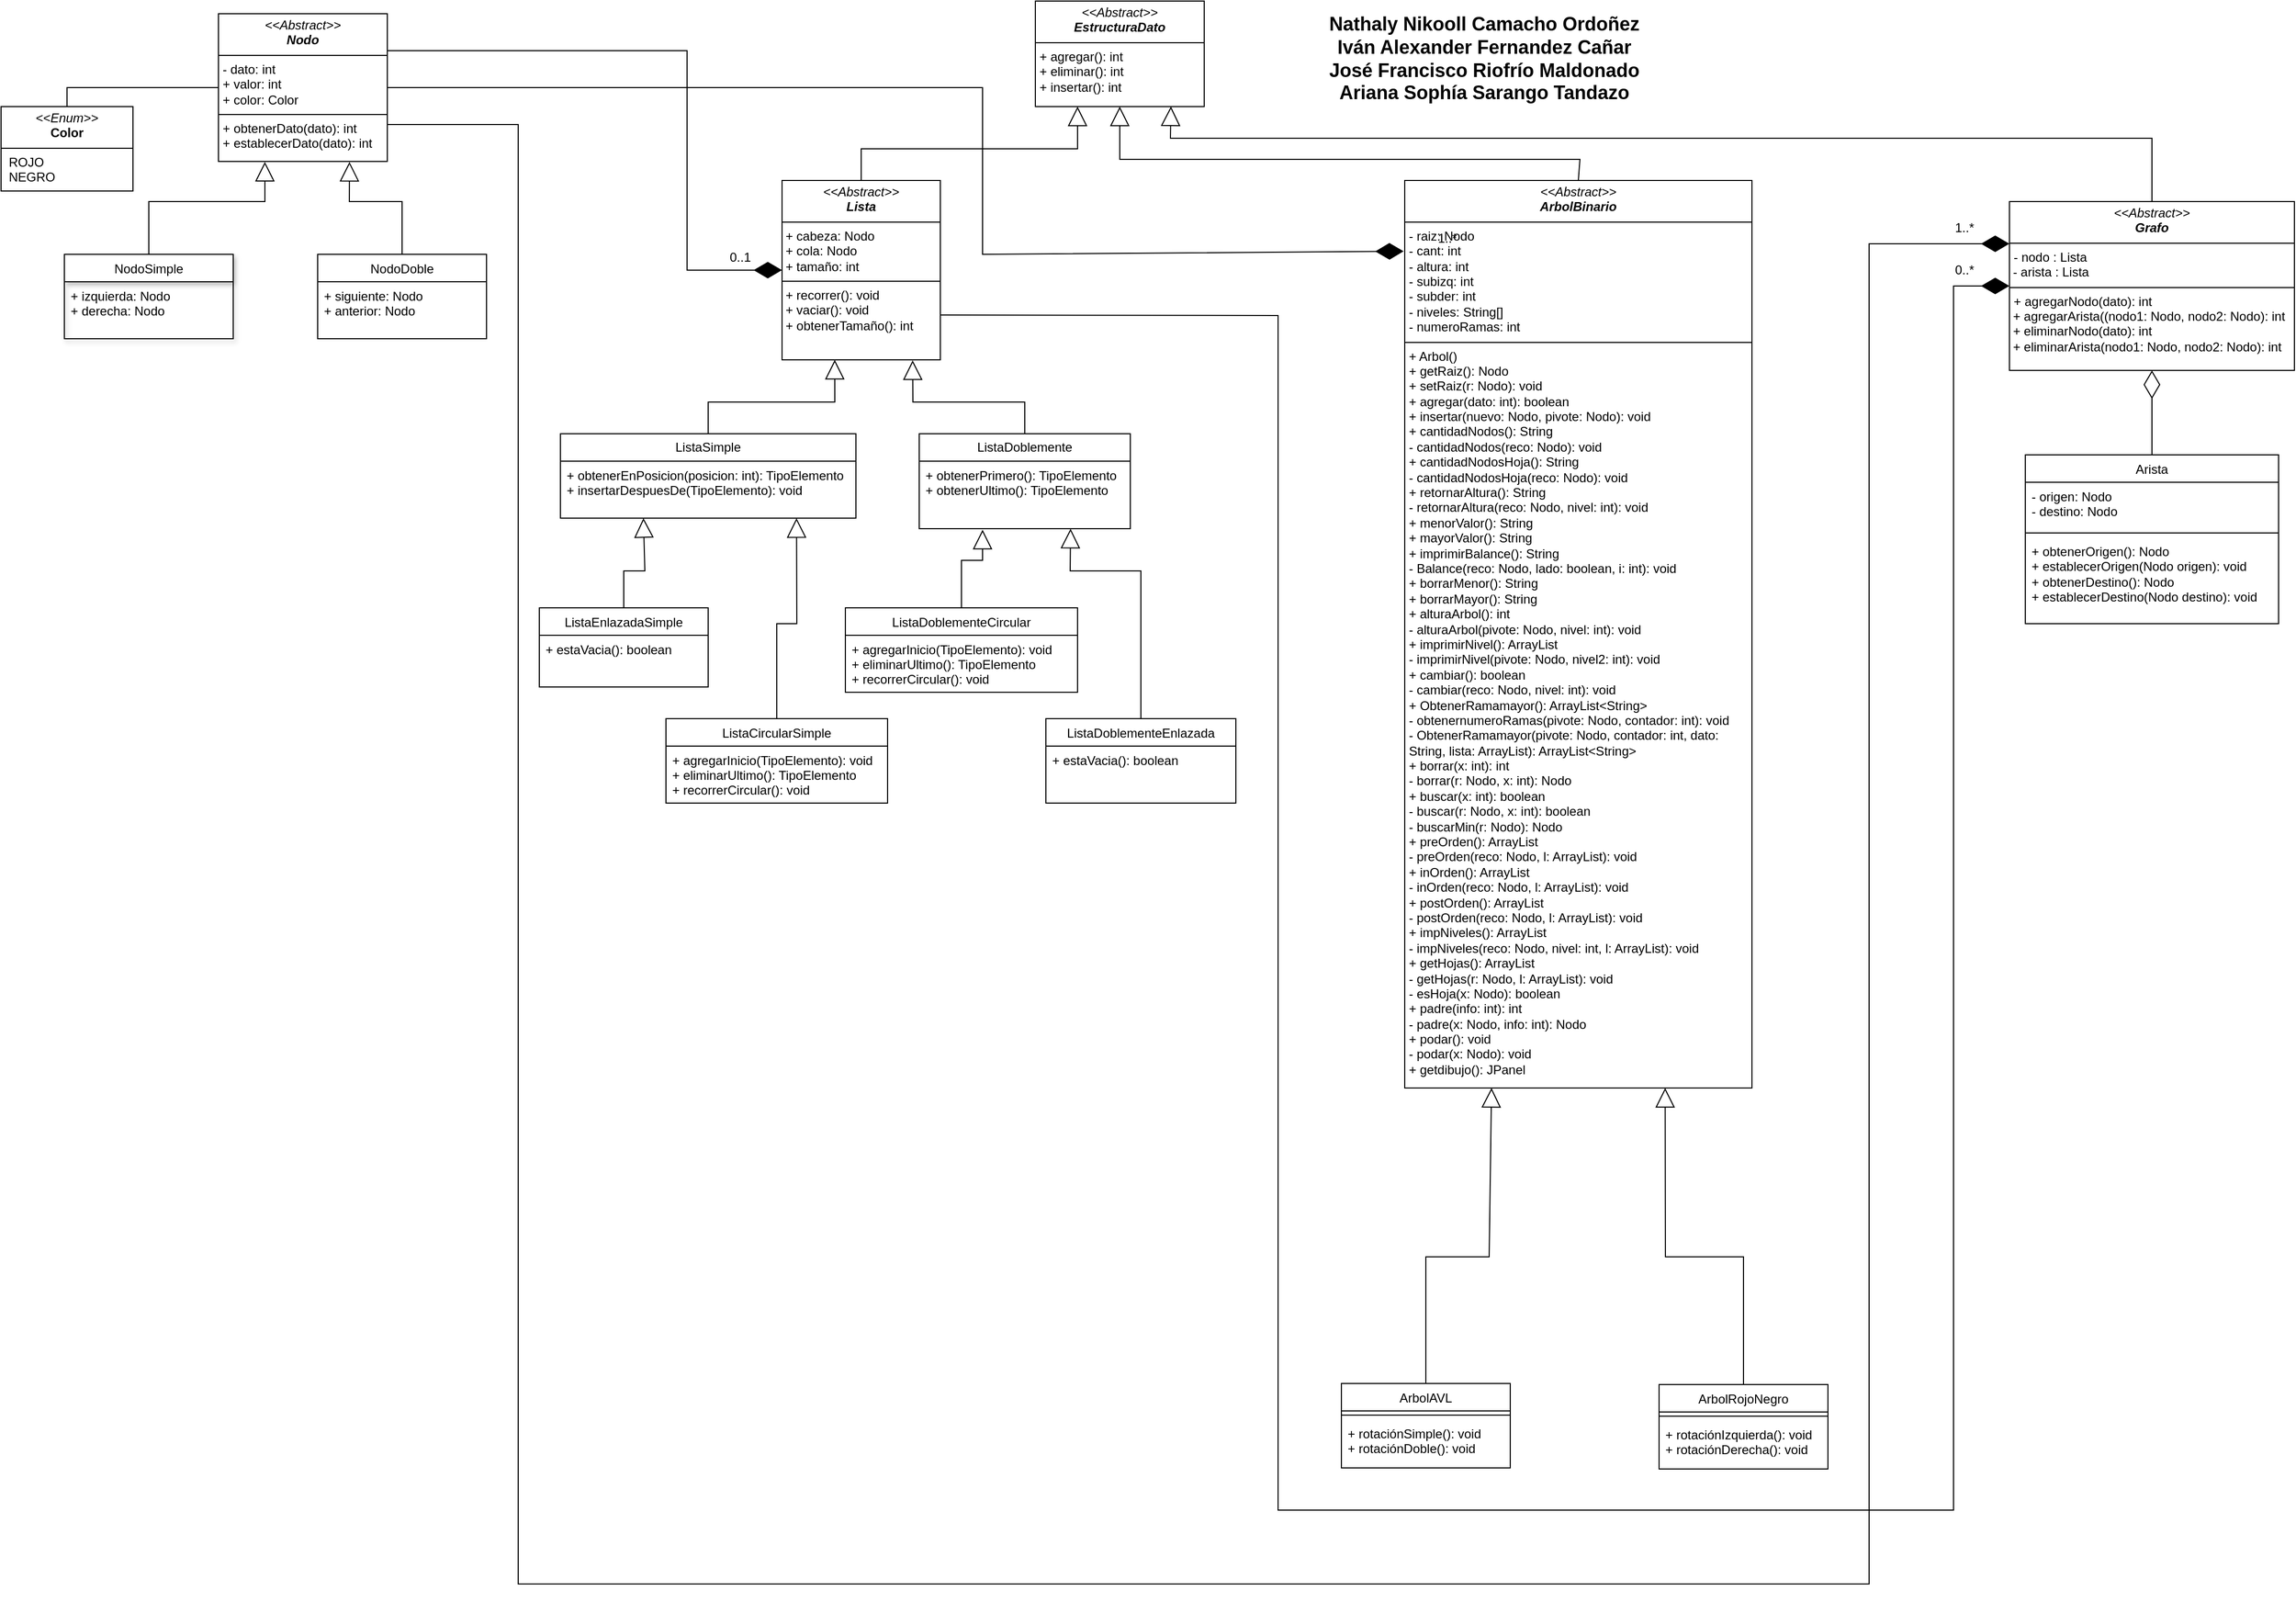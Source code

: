 <mxfile version="24.6.4" type="github">
  <diagram id="C5RBs43oDa-KdzZeNtuy" name="Page-1">
    <mxGraphModel dx="2469" dy="1280" grid="1" gridSize="10" guides="1" tooltips="1" connect="1" arrows="1" fold="1" page="1" pageScale="1" pageWidth="827" pageHeight="1169" math="0" shadow="0">
      <root>
        <mxCell id="WIyWlLk6GJQsqaUBKTNV-0" />
        <mxCell id="WIyWlLk6GJQsqaUBKTNV-1" parent="WIyWlLk6GJQsqaUBKTNV-0" />
        <mxCell id="-GlYzZHV2iP67RX9z3HW-0" value="NodoSimple" style="swimlane;fontStyle=0;align=center;verticalAlign=top;childLayout=stackLayout;horizontal=1;startSize=26;horizontalStack=0;resizeParent=1;resizeLast=0;collapsible=1;marginBottom=0;rounded=0;shadow=1;strokeWidth=1;" parent="WIyWlLk6GJQsqaUBKTNV-1" vertex="1">
          <mxGeometry x="90" y="250" width="160" height="80" as="geometry">
            <mxRectangle x="130" y="380" width="160" height="26" as="alternateBounds" />
          </mxGeometry>
        </mxCell>
        <mxCell id="-GlYzZHV2iP67RX9z3HW-1" value="+ izquierda: Nodo&#xa;+ derecha: Nodo" style="text;align=left;verticalAlign=top;spacingLeft=4;spacingRight=4;overflow=hidden;rotatable=0;points=[[0,0.5],[1,0.5]];portConstraint=eastwest;" parent="-GlYzZHV2iP67RX9z3HW-0" vertex="1">
          <mxGeometry y="26" width="160" height="54" as="geometry" />
        </mxCell>
        <mxCell id="-GlYzZHV2iP67RX9z3HW-2" value="NodoDoble" style="swimlane;fontStyle=0;align=center;verticalAlign=top;childLayout=stackLayout;horizontal=1;startSize=26;horizontalStack=0;resizeParent=1;resizeLast=0;collapsible=1;marginBottom=0;rounded=0;shadow=0;strokeWidth=1;" parent="WIyWlLk6GJQsqaUBKTNV-1" vertex="1">
          <mxGeometry x="330" y="250" width="160" height="80" as="geometry">
            <mxRectangle x="130" y="380" width="160" height="26" as="alternateBounds" />
          </mxGeometry>
        </mxCell>
        <mxCell id="-GlYzZHV2iP67RX9z3HW-3" value="+ siguiente: Nodo&#xa;+ anterior: Nodo" style="text;align=left;verticalAlign=top;spacingLeft=4;spacingRight=4;overflow=hidden;rotatable=0;points=[[0,0.5],[1,0.5]];portConstraint=eastwest;" parent="-GlYzZHV2iP67RX9z3HW-2" vertex="1">
          <mxGeometry y="26" width="160" height="54" as="geometry" />
        </mxCell>
        <mxCell id="-GlYzZHV2iP67RX9z3HW-4" value="ListaEnlazadaSimple" style="swimlane;fontStyle=0;align=center;verticalAlign=top;childLayout=stackLayout;horizontal=1;startSize=26;horizontalStack=0;resizeParent=1;resizeLast=0;collapsible=1;marginBottom=0;rounded=0;shadow=0;strokeWidth=1;" parent="WIyWlLk6GJQsqaUBKTNV-1" vertex="1">
          <mxGeometry x="540" y="585" width="160" height="75" as="geometry">
            <mxRectangle x="130" y="380" width="160" height="26" as="alternateBounds" />
          </mxGeometry>
        </mxCell>
        <mxCell id="-GlYzZHV2iP67RX9z3HW-5" value="+ estaVacia(): boolean" style="text;align=left;verticalAlign=top;spacingLeft=4;spacingRight=4;overflow=hidden;rotatable=0;points=[[0,0.5],[1,0.5]];portConstraint=eastwest;" parent="-GlYzZHV2iP67RX9z3HW-4" vertex="1">
          <mxGeometry y="26" width="160" height="34" as="geometry" />
        </mxCell>
        <mxCell id="-GlYzZHV2iP67RX9z3HW-6" value="ListaDoblementeEnlazada" style="swimlane;fontStyle=0;align=center;verticalAlign=top;childLayout=stackLayout;horizontal=1;startSize=26;horizontalStack=0;resizeParent=1;resizeLast=0;collapsible=1;marginBottom=0;rounded=0;shadow=0;strokeWidth=1;" parent="WIyWlLk6GJQsqaUBKTNV-1" vertex="1">
          <mxGeometry x="1020" y="690" width="180" height="80" as="geometry">
            <mxRectangle x="130" y="380" width="160" height="26" as="alternateBounds" />
          </mxGeometry>
        </mxCell>
        <mxCell id="-GlYzZHV2iP67RX9z3HW-7" value="+ estaVacia(): boolean" style="text;align=left;verticalAlign=top;spacingLeft=4;spacingRight=4;overflow=hidden;rotatable=0;points=[[0,0.5],[1,0.5]];portConstraint=eastwest;" parent="-GlYzZHV2iP67RX9z3HW-6" vertex="1">
          <mxGeometry y="26" width="180" height="54" as="geometry" />
        </mxCell>
        <mxCell id="-GlYzZHV2iP67RX9z3HW-8" value="ListaDoblementeCircular" style="swimlane;fontStyle=0;align=center;verticalAlign=top;childLayout=stackLayout;horizontal=1;startSize=26;horizontalStack=0;resizeParent=1;resizeLast=0;collapsible=1;marginBottom=0;rounded=0;shadow=0;strokeWidth=1;" parent="WIyWlLk6GJQsqaUBKTNV-1" vertex="1">
          <mxGeometry x="830" y="585" width="220" height="80" as="geometry">
            <mxRectangle x="130" y="380" width="160" height="26" as="alternateBounds" />
          </mxGeometry>
        </mxCell>
        <mxCell id="-GlYzZHV2iP67RX9z3HW-9" value="+ agregarInicio(TipoElemento): void &#xa;+ eliminarUltimo(): TipoElemento &#xa;+ recorrerCircular(): void" style="text;align=left;verticalAlign=top;spacingLeft=4;spacingRight=4;overflow=hidden;rotatable=0;points=[[0,0.5],[1,0.5]];portConstraint=eastwest;" parent="-GlYzZHV2iP67RX9z3HW-8" vertex="1">
          <mxGeometry y="26" width="220" height="54" as="geometry" />
        </mxCell>
        <mxCell id="-GlYzZHV2iP67RX9z3HW-10" value="ListaCircularSimple" style="swimlane;fontStyle=0;align=center;verticalAlign=top;childLayout=stackLayout;horizontal=1;startSize=26;horizontalStack=0;resizeParent=1;resizeLast=0;collapsible=1;marginBottom=0;rounded=0;shadow=0;strokeWidth=1;" parent="WIyWlLk6GJQsqaUBKTNV-1" vertex="1">
          <mxGeometry x="660" y="690" width="210" height="80" as="geometry">
            <mxRectangle x="130" y="380" width="160" height="26" as="alternateBounds" />
          </mxGeometry>
        </mxCell>
        <mxCell id="-GlYzZHV2iP67RX9z3HW-11" value="+ agregarInicio(TipoElemento): void &#xa;+ eliminarUltimo(): TipoElemento &#xa;+ recorrerCircular(): void" style="text;align=left;verticalAlign=top;spacingLeft=4;spacingRight=4;overflow=hidden;rotatable=0;points=[[0,0.5],[1,0.5]];portConstraint=eastwest;" parent="-GlYzZHV2iP67RX9z3HW-10" vertex="1">
          <mxGeometry y="26" width="210" height="54" as="geometry" />
        </mxCell>
        <mxCell id="-GlYzZHV2iP67RX9z3HW-12" value="" style="endArrow=block;endSize=16;endFill=0;html=1;rounded=0;exitX=0.5;exitY=0;exitDx=0;exitDy=0;entryX=0.5;entryY=1;entryDx=0;entryDy=0;" parent="WIyWlLk6GJQsqaUBKTNV-1" source="-GlYzZHV2iP67RX9z3HW-43" target="-GlYzZHV2iP67RX9z3HW-41" edge="1">
          <mxGeometry width="160" relative="1" as="geometry">
            <mxPoint x="780" y="200" as="sourcePoint" />
            <mxPoint x="1047" y="110" as="targetPoint" />
            <Array as="points">
              <mxPoint x="1526" y="160" />
              <mxPoint x="1090" y="160" />
            </Array>
          </mxGeometry>
        </mxCell>
        <mxCell id="-GlYzZHV2iP67RX9z3HW-13" value="" style="endArrow=block;endSize=16;endFill=0;html=1;rounded=0;entryX=0.275;entryY=1.003;entryDx=0;entryDy=0;exitX=0.5;exitY=0;exitDx=0;exitDy=0;entryPerimeter=0;" parent="WIyWlLk6GJQsqaUBKTNV-1" source="-GlYzZHV2iP67RX9z3HW-0" target="-GlYzZHV2iP67RX9z3HW-42" edge="1">
          <mxGeometry width="160" relative="1" as="geometry">
            <mxPoint x="350" y="210" as="sourcePoint" />
            <mxPoint x="280" y="164" as="targetPoint" />
            <Array as="points">
              <mxPoint x="170" y="200" />
              <mxPoint x="280" y="200" />
            </Array>
          </mxGeometry>
        </mxCell>
        <mxCell id="-GlYzZHV2iP67RX9z3HW-14" value="" style="endArrow=block;endSize=16;endFill=0;html=1;rounded=0;entryX=0.776;entryY=1.003;entryDx=0;entryDy=0;exitX=0.5;exitY=0;exitDx=0;exitDy=0;entryPerimeter=0;" parent="WIyWlLk6GJQsqaUBKTNV-1" source="-GlYzZHV2iP67RX9z3HW-2" target="-GlYzZHV2iP67RX9z3HW-42" edge="1">
          <mxGeometry width="160" relative="1" as="geometry">
            <mxPoint x="170" y="260" as="sourcePoint" />
            <mxPoint x="360" y="164" as="targetPoint" />
            <Array as="points">
              <mxPoint x="410" y="200" />
              <mxPoint x="360" y="200" />
            </Array>
          </mxGeometry>
        </mxCell>
        <mxCell id="-GlYzZHV2iP67RX9z3HW-15" value="" style="endArrow=block;endSize=16;endFill=0;html=1;rounded=0;exitX=0.5;exitY=0;exitDx=0;exitDy=0;entryX=0.25;entryY=1;entryDx=0;entryDy=0;" parent="WIyWlLk6GJQsqaUBKTNV-1" source="-GlYzZHV2iP67RX9z3HW-23" target="-GlYzZHV2iP67RX9z3HW-43" edge="1">
          <mxGeometry width="160" relative="1" as="geometry">
            <mxPoint x="1531" y="640" as="sourcePoint" />
            <mxPoint x="1531.72" y="430.34" as="targetPoint" />
            <Array as="points">
              <mxPoint x="1380" y="1200" />
              <mxPoint x="1440" y="1200" />
            </Array>
          </mxGeometry>
        </mxCell>
        <mxCell id="-GlYzZHV2iP67RX9z3HW-16" value="" style="endArrow=block;endSize=16;endFill=0;html=1;rounded=0;exitX=0.5;exitY=0;exitDx=0;exitDy=0;entryX=0.75;entryY=1;entryDx=0;entryDy=0;" parent="WIyWlLk6GJQsqaUBKTNV-1" source="-GlYzZHV2iP67RX9z3HW-26" target="-GlYzZHV2iP67RX9z3HW-43" edge="1">
          <mxGeometry width="160" relative="1" as="geometry">
            <mxPoint x="1721.0" y="545" as="sourcePoint" />
            <mxPoint x="1581" y="430.34" as="targetPoint" />
            <Array as="points">
              <mxPoint x="1681" y="1200" />
              <mxPoint x="1607" y="1200" />
            </Array>
          </mxGeometry>
        </mxCell>
        <mxCell id="-GlYzZHV2iP67RX9z3HW-17" value="&lt;div&gt;ListaSimple&lt;/div&gt;" style="swimlane;fontStyle=0;childLayout=stackLayout;horizontal=1;startSize=26;fillColor=none;horizontalStack=0;resizeParent=1;resizeParentMax=0;resizeLast=0;collapsible=1;marginBottom=0;whiteSpace=wrap;html=1;" parent="WIyWlLk6GJQsqaUBKTNV-1" vertex="1">
          <mxGeometry x="560" y="420" width="280" height="80" as="geometry" />
        </mxCell>
        <mxCell id="-GlYzZHV2iP67RX9z3HW-18" value="&lt;div&gt;+ obtenerEnPosicion(posicion: int): TipoElemento&lt;br&gt;&lt;/div&gt;&lt;div&gt;+ insertarDespuesDe(TipoElemento): void&lt;br&gt;&lt;/div&gt;" style="text;strokeColor=none;fillColor=none;align=left;verticalAlign=top;spacingLeft=4;spacingRight=4;overflow=hidden;rotatable=0;points=[[0,0.5],[1,0.5]];portConstraint=eastwest;whiteSpace=wrap;html=1;" parent="-GlYzZHV2iP67RX9z3HW-17" vertex="1">
          <mxGeometry y="26" width="280" height="54" as="geometry" />
        </mxCell>
        <mxCell id="-GlYzZHV2iP67RX9z3HW-19" value="ListaDoblemente" style="swimlane;fontStyle=0;childLayout=stackLayout;horizontal=1;startSize=26;fillColor=none;horizontalStack=0;resizeParent=1;resizeParentMax=0;resizeLast=0;collapsible=1;marginBottom=0;whiteSpace=wrap;html=1;" parent="WIyWlLk6GJQsqaUBKTNV-1" vertex="1">
          <mxGeometry x="900" y="420" width="200" height="90" as="geometry" />
        </mxCell>
        <mxCell id="-GlYzZHV2iP67RX9z3HW-20" value="&lt;div&gt;+ obtenerPrimero(): TipoElemento&lt;br/&gt;+ obtenerUltimo(): TipoElemento&lt;br&gt;&lt;/div&gt;" style="text;strokeColor=none;fillColor=none;align=left;verticalAlign=top;spacingLeft=4;spacingRight=4;overflow=hidden;rotatable=0;points=[[0,0.5],[1,0.5]];portConstraint=eastwest;whiteSpace=wrap;html=1;" parent="-GlYzZHV2iP67RX9z3HW-19" vertex="1">
          <mxGeometry y="26" width="200" height="64" as="geometry" />
        </mxCell>
        <mxCell id="-GlYzZHV2iP67RX9z3HW-21" value="" style="endArrow=block;endSize=16;endFill=0;html=1;rounded=0;exitX=0.5;exitY=0;exitDx=0;exitDy=0;entryX=0.333;entryY=1;entryDx=0;entryDy=0;entryPerimeter=0;" parent="WIyWlLk6GJQsqaUBKTNV-1" source="-GlYzZHV2iP67RX9z3HW-17" target="-GlYzZHV2iP67RX9z3HW-44" edge="1">
          <mxGeometry width="160" relative="1" as="geometry">
            <mxPoint x="1240.0" y="328.342" as="sourcePoint" />
            <mxPoint x="819.76" y="320.798" as="targetPoint" />
            <Array as="points">
              <mxPoint x="700" y="390" />
              <mxPoint x="820" y="390" />
            </Array>
          </mxGeometry>
        </mxCell>
        <mxCell id="-GlYzZHV2iP67RX9z3HW-22" value="" style="endArrow=block;endSize=16;endFill=0;html=1;rounded=0;exitX=0.5;exitY=0;exitDx=0;exitDy=0;entryX=0.825;entryY=1.003;entryDx=0;entryDy=0;entryPerimeter=0;" parent="WIyWlLk6GJQsqaUBKTNV-1" source="-GlYzZHV2iP67RX9z3HW-19" target="-GlYzZHV2iP67RX9z3HW-44" edge="1">
          <mxGeometry width="160" relative="1" as="geometry">
            <mxPoint x="1246" y="347" as="sourcePoint" />
            <mxPoint x="893.68" y="321.386" as="targetPoint" />
            <Array as="points">
              <mxPoint x="1000" y="390" />
              <mxPoint x="894" y="390" />
            </Array>
          </mxGeometry>
        </mxCell>
        <mxCell id="-GlYzZHV2iP67RX9z3HW-23" value="&lt;span style=&quot;font-weight: normal;&quot;&gt;ArbolAVL&lt;/span&gt;" style="swimlane;fontStyle=1;align=center;verticalAlign=top;childLayout=stackLayout;horizontal=1;startSize=26;horizontalStack=0;resizeParent=1;resizeParentMax=0;resizeLast=0;collapsible=1;marginBottom=0;whiteSpace=wrap;html=1;" parent="WIyWlLk6GJQsqaUBKTNV-1" vertex="1">
          <mxGeometry x="1300" y="1320" width="160" height="80" as="geometry" />
        </mxCell>
        <mxCell id="-GlYzZHV2iP67RX9z3HW-24" value="" style="line;strokeWidth=1;fillColor=none;align=left;verticalAlign=middle;spacingTop=-1;spacingLeft=3;spacingRight=3;rotatable=0;labelPosition=right;points=[];portConstraint=eastwest;strokeColor=inherit;" parent="-GlYzZHV2iP67RX9z3HW-23" vertex="1">
          <mxGeometry y="26" width="160" height="8" as="geometry" />
        </mxCell>
        <mxCell id="-GlYzZHV2iP67RX9z3HW-25" value="&lt;div&gt;&lt;span style=&quot;background-color: initial;&quot;&gt;+ rotaciónSimple()&lt;/span&gt;&lt;span style=&quot;background-color: initial;&quot;&gt;: void&lt;/span&gt;&lt;br&gt;&lt;/div&gt;&lt;div&gt;+ rotaciónDoble(): void&lt;/div&gt;" style="text;strokeColor=none;fillColor=none;align=left;verticalAlign=top;spacingLeft=4;spacingRight=4;overflow=hidden;rotatable=0;points=[[0,0.5],[1,0.5]];portConstraint=eastwest;whiteSpace=wrap;html=1;" parent="-GlYzZHV2iP67RX9z3HW-23" vertex="1">
          <mxGeometry y="34" width="160" height="46" as="geometry" />
        </mxCell>
        <mxCell id="-GlYzZHV2iP67RX9z3HW-26" value="&lt;span style=&quot;font-weight: normal;&quot;&gt;ArbolRojoNegro&lt;/span&gt;" style="swimlane;fontStyle=1;align=center;verticalAlign=top;childLayout=stackLayout;horizontal=1;startSize=26;horizontalStack=0;resizeParent=1;resizeParentMax=0;resizeLast=0;collapsible=1;marginBottom=0;whiteSpace=wrap;html=1;" parent="WIyWlLk6GJQsqaUBKTNV-1" vertex="1">
          <mxGeometry x="1601" y="1321" width="160" height="80" as="geometry" />
        </mxCell>
        <mxCell id="-GlYzZHV2iP67RX9z3HW-27" value="" style="line;strokeWidth=1;fillColor=none;align=left;verticalAlign=middle;spacingTop=-1;spacingLeft=3;spacingRight=3;rotatable=0;labelPosition=right;points=[];portConstraint=eastwest;strokeColor=inherit;" parent="-GlYzZHV2iP67RX9z3HW-26" vertex="1">
          <mxGeometry y="26" width="160" height="8" as="geometry" />
        </mxCell>
        <mxCell id="-GlYzZHV2iP67RX9z3HW-28" value="&lt;div&gt;&lt;span style=&quot;background-color: initial;&quot;&gt;+ rotaciónIzquierda()&lt;/span&gt;&lt;span style=&quot;background-color: initial;&quot;&gt;: void&lt;/span&gt;&lt;br&gt;&lt;/div&gt;&lt;div&gt;&lt;div&gt;+ rotaciónDerecha()&lt;span style=&quot;background-color: initial;&quot;&gt;: void&lt;/span&gt;&lt;/div&gt;&lt;/div&gt;" style="text;strokeColor=none;fillColor=none;align=left;verticalAlign=top;spacingLeft=4;spacingRight=4;overflow=hidden;rotatable=0;points=[[0,0.5],[1,0.5]];portConstraint=eastwest;whiteSpace=wrap;html=1;" parent="-GlYzZHV2iP67RX9z3HW-26" vertex="1">
          <mxGeometry y="34" width="160" height="46" as="geometry" />
        </mxCell>
        <mxCell id="-GlYzZHV2iP67RX9z3HW-29" value="" style="endArrow=block;endSize=16;endFill=0;html=1;rounded=0;exitX=0.5;exitY=0;exitDx=0;exitDy=0;entryX=0.281;entryY=1;entryDx=0;entryDy=0;entryPerimeter=0;" parent="WIyWlLk6GJQsqaUBKTNV-1" source="-GlYzZHV2iP67RX9z3HW-4" target="-GlYzZHV2iP67RX9z3HW-18" edge="1">
          <mxGeometry width="160" relative="1" as="geometry">
            <mxPoint x="610" y="589" as="sourcePoint" />
            <mxPoint x="700" y="520" as="targetPoint" />
            <Array as="points">
              <mxPoint x="620" y="550" />
              <mxPoint x="640" y="550" />
            </Array>
          </mxGeometry>
        </mxCell>
        <mxCell id="-GlYzZHV2iP67RX9z3HW-30" value="" style="endArrow=block;endSize=16;endFill=0;html=1;rounded=0;exitX=0.5;exitY=0;exitDx=0;exitDy=0;entryX=0.799;entryY=1.001;entryDx=0;entryDy=0;entryPerimeter=0;" parent="WIyWlLk6GJQsqaUBKTNV-1" source="-GlYzZHV2iP67RX9z3HW-10" target="-GlYzZHV2iP67RX9z3HW-18" edge="1">
          <mxGeometry width="160" relative="1" as="geometry">
            <mxPoint x="730" y="590" as="sourcePoint" />
            <mxPoint x="770" y="520" as="targetPoint" />
            <Array as="points">
              <mxPoint x="765" y="600" />
              <mxPoint x="784" y="600" />
            </Array>
          </mxGeometry>
        </mxCell>
        <mxCell id="-GlYzZHV2iP67RX9z3HW-31" value="" style="endArrow=block;endSize=16;endFill=0;html=1;rounded=0;exitX=0.5;exitY=0;exitDx=0;exitDy=0;entryX=0.311;entryY=1.019;entryDx=0;entryDy=0;entryPerimeter=0;" parent="WIyWlLk6GJQsqaUBKTNV-1" source="-GlYzZHV2iP67RX9z3HW-8" edge="1">
          <mxGeometry width="160" relative="1" as="geometry">
            <mxPoint x="870" y="590" as="sourcePoint" />
            <mxPoint x="960" y="511" as="targetPoint" />
            <Array as="points">
              <mxPoint x="940" y="540" />
              <mxPoint x="960" y="540" />
            </Array>
          </mxGeometry>
        </mxCell>
        <mxCell id="-GlYzZHV2iP67RX9z3HW-32" value="" style="endArrow=block;endSize=16;endFill=0;html=1;rounded=0;exitX=0.5;exitY=0;exitDx=0;exitDy=0;entryX=0.717;entryY=1.001;entryDx=0;entryDy=0;entryPerimeter=0;" parent="WIyWlLk6GJQsqaUBKTNV-1" source="-GlYzZHV2iP67RX9z3HW-6" target="-GlYzZHV2iP67RX9z3HW-20" edge="1">
          <mxGeometry width="160" relative="1" as="geometry">
            <mxPoint x="950" y="570" as="sourcePoint" />
            <mxPoint x="970" y="521" as="targetPoint" />
            <Array as="points">
              <mxPoint x="1110" y="550" />
              <mxPoint x="1043" y="550" />
            </Array>
          </mxGeometry>
        </mxCell>
        <mxCell id="-GlYzZHV2iP67RX9z3HW-33" value="&lt;font style=&quot;vertical-align: inherit;&quot;&gt;&lt;font style=&quot;vertical-align: inherit;&quot;&gt;&lt;font style=&quot;vertical-align: inherit;&quot;&gt;&lt;font style=&quot;vertical-align: inherit;&quot;&gt;&lt;font style=&quot;vertical-align: inherit;&quot;&gt;&lt;font style=&quot;vertical-align: inherit; font-size: 18px;&quot;&gt;&lt;font style=&quot;vertical-align: inherit;&quot;&gt;&lt;font style=&quot;vertical-align: inherit;&quot;&gt;Nathaly Nikooll Camacho Ordoñez&lt;/font&gt;&lt;/font&gt;&lt;/font&gt;&lt;/font&gt;&lt;/font&gt;&lt;/font&gt;&lt;/font&gt;&lt;/font&gt;&lt;div&gt;&lt;span style=&quot;font-size: 18px;&quot;&gt;Iván Alexander Fernandez Cañar&lt;/span&gt;&lt;/div&gt;&lt;div&gt;&lt;span style=&quot;font-size: 18px;&quot;&gt;José Francisco Riofrío Maldonado&lt;br&gt;&lt;/span&gt;&lt;div&gt;&lt;font style=&quot;vertical-align: inherit;&quot;&gt;&lt;font style=&quot;vertical-align: inherit;&quot;&gt;&lt;font style=&quot;vertical-align: inherit;&quot;&gt;&lt;font style=&quot;vertical-align: inherit;&quot;&gt;&lt;font style=&quot;vertical-align: inherit;&quot;&gt;&lt;font style=&quot;vertical-align: inherit;&quot;&gt;&lt;font style=&quot;vertical-align: inherit;&quot;&gt;&lt;font style=&quot;vertical-align: inherit; font-size: 18px;&quot;&gt;&lt;font style=&quot;vertical-align: inherit;&quot;&gt;&lt;font style=&quot;vertical-align: inherit;&quot;&gt;Ariana Sophía Sarango Tandazo&lt;/font&gt;&lt;/font&gt;&lt;/font&gt;&lt;/font&gt;&lt;/font&gt;&lt;/font&gt;&lt;/font&gt;&lt;/font&gt;&lt;/font&gt;&lt;/font&gt;&lt;/div&gt;&lt;/div&gt;" style="text;align=center;fontStyle=1;verticalAlign=middle;spacingLeft=3;spacingRight=3;strokeColor=none;rotatable=0;points=[[0,0.5],[1,0.5]];portConstraint=eastwest;html=1;" parent="WIyWlLk6GJQsqaUBKTNV-1" vertex="1">
          <mxGeometry x="1300" y="10" width="270" height="110" as="geometry" />
        </mxCell>
        <mxCell id="-GlYzZHV2iP67RX9z3HW-34" value="" style="endArrow=none;html=1;edgeStyle=orthogonalEdgeStyle;rounded=0;exitX=0;exitY=0.5;exitDx=0;exitDy=0;entryX=0.5;entryY=0;entryDx=0;entryDy=0;" parent="WIyWlLk6GJQsqaUBKTNV-1" source="-GlYzZHV2iP67RX9z3HW-42" target="-GlYzZHV2iP67RX9z3HW-40" edge="1">
          <mxGeometry relative="1" as="geometry">
            <mxPoint x="400" y="73" as="sourcePoint" />
            <mxPoint x="516" y="81" as="targetPoint" />
          </mxGeometry>
        </mxCell>
        <mxCell id="-GlYzZHV2iP67RX9z3HW-35" value="" style="endArrow=block;endSize=16;endFill=0;html=1;rounded=0;entryX=0.803;entryY=0.999;entryDx=0;entryDy=0;entryPerimeter=0;exitX=0.5;exitY=0;exitDx=0;exitDy=0;" parent="WIyWlLk6GJQsqaUBKTNV-1" source="-GlYzZHV2iP67RX9z3HW-45" target="-GlYzZHV2iP67RX9z3HW-41" edge="1">
          <mxGeometry width="160" relative="1" as="geometry">
            <mxPoint x="1965" y="200" as="sourcePoint" />
            <mxPoint x="1138.32" y="109.868" as="targetPoint" />
            <Array as="points">
              <mxPoint x="2068" y="140" />
              <mxPoint x="1138" y="140" />
            </Array>
          </mxGeometry>
        </mxCell>
        <mxCell id="-GlYzZHV2iP67RX9z3HW-36" value="&lt;span style=&quot;font-weight: normal;&quot;&gt;Arista&lt;/span&gt;" style="swimlane;fontStyle=1;align=center;verticalAlign=top;childLayout=stackLayout;horizontal=1;startSize=26;horizontalStack=0;resizeParent=1;resizeParentMax=0;resizeLast=0;collapsible=1;marginBottom=0;whiteSpace=wrap;html=1;" parent="WIyWlLk6GJQsqaUBKTNV-1" vertex="1">
          <mxGeometry x="1948" y="440" width="240" height="160" as="geometry" />
        </mxCell>
        <mxCell id="-GlYzZHV2iP67RX9z3HW-37" value="- origen: Nodo &lt;br&gt;- destino: Nodo " style="text;strokeColor=none;fillColor=none;align=left;verticalAlign=top;spacingLeft=4;spacingRight=4;overflow=hidden;rotatable=0;points=[[0,0.5],[1,0.5]];portConstraint=eastwest;whiteSpace=wrap;html=1;" parent="-GlYzZHV2iP67RX9z3HW-36" vertex="1">
          <mxGeometry y="26" width="240" height="44" as="geometry" />
        </mxCell>
        <mxCell id="-GlYzZHV2iP67RX9z3HW-38" value="" style="line;strokeWidth=1;fillColor=none;align=left;verticalAlign=middle;spacingTop=-1;spacingLeft=3;spacingRight=3;rotatable=0;labelPosition=right;points=[];portConstraint=eastwest;strokeColor=inherit;" parent="-GlYzZHV2iP67RX9z3HW-36" vertex="1">
          <mxGeometry y="70" width="240" height="8" as="geometry" />
        </mxCell>
        <mxCell id="-GlYzZHV2iP67RX9z3HW-39" value="+ obtenerOrigen(): Nodo&amp;nbsp;&amp;nbsp;&amp;nbsp;&amp;nbsp;&amp;nbsp; &amp;nbsp;&lt;br&gt;+ establecerOrigen(Nodo origen): void&lt;br&gt;+ obtenerDestino(): Nodo &amp;nbsp;&lt;br&gt;+ establecerDestino(Nodo destino): void" style="text;strokeColor=none;fillColor=none;align=left;verticalAlign=top;spacingLeft=4;spacingRight=4;overflow=hidden;rotatable=0;points=[[0,0.5],[1,0.5]];portConstraint=eastwest;whiteSpace=wrap;html=1;" parent="-GlYzZHV2iP67RX9z3HW-36" vertex="1">
          <mxGeometry y="78" width="240" height="82" as="geometry" />
        </mxCell>
        <mxCell id="-GlYzZHV2iP67RX9z3HW-40" value="&lt;p style=&quot;margin:0px;margin-top:4px;text-align:center;&quot;&gt;&lt;i&gt;&amp;lt;&amp;lt;Enum&amp;gt;&amp;gt;&lt;/i&gt;&lt;br&gt;&lt;b&gt;Color&lt;/b&gt;&lt;/p&gt;&lt;hr size=&quot;1&quot; style=&quot;border-style:solid;&quot;&gt;&lt;p style=&quot;margin:0px;margin-left:4px;&quot;&gt;&amp;nbsp;ROJO&lt;/p&gt;&lt;p style=&quot;margin:0px;margin-left:4px;&quot;&gt;&amp;nbsp;NEGRO&lt;/p&gt;&lt;hr size=&quot;1&quot; style=&quot;border-style:solid;&quot;&gt;&lt;p style=&quot;margin:0px;margin-left:4px;&quot;&gt;&lt;br&gt;&lt;/p&gt;" style="verticalAlign=top;align=left;overflow=fill;html=1;whiteSpace=wrap;" parent="WIyWlLk6GJQsqaUBKTNV-1" vertex="1">
          <mxGeometry x="30" y="110" width="125" height="80" as="geometry" />
        </mxCell>
        <mxCell id="-GlYzZHV2iP67RX9z3HW-41" value="&lt;p style=&quot;margin:0px;margin-top:4px;text-align:center;&quot;&gt;&lt;i&gt;&amp;lt;&amp;lt;Abstract&amp;gt;&amp;gt;&lt;/i&gt;&lt;br&gt;&lt;b&gt;&lt;i&gt;EstructuraDato&lt;/i&gt;&lt;/b&gt;&lt;/p&gt;&lt;hr size=&quot;1&quot; style=&quot;border-style:solid;&quot;&gt;&lt;p style=&quot;margin:0px;margin-left:4px;&quot;&gt;&lt;/p&gt;&lt;p style=&quot;margin:0px;margin-left:4px;&quot;&gt;&lt;span style=&quot;text-wrap: nowrap;&quot;&gt;+ agregar(): int&lt;/span&gt;&lt;br style=&quot;padding: 0px; margin: 0px; text-wrap: nowrap;&quot;&gt;&lt;span style=&quot;text-wrap: nowrap;&quot;&gt;+ eliminar(): int&lt;/span&gt;&lt;br style=&quot;padding: 0px; margin: 0px; text-wrap: nowrap;&quot;&gt;&lt;span style=&quot;text-wrap: nowrap;&quot;&gt;+ insertar(): int&lt;/span&gt;&lt;br&gt;&lt;/p&gt;" style="verticalAlign=top;align=left;overflow=fill;html=1;whiteSpace=wrap;" parent="WIyWlLk6GJQsqaUBKTNV-1" vertex="1">
          <mxGeometry x="1010" y="10" width="160" height="100" as="geometry" />
        </mxCell>
        <mxCell id="-GlYzZHV2iP67RX9z3HW-42" value="&lt;p style=&quot;margin:0px;margin-top:4px;text-align:center;&quot;&gt;&lt;i&gt;&amp;lt;&amp;lt;Abstract&amp;gt;&amp;gt;&lt;/i&gt;&lt;br&gt;&lt;b&gt;&lt;i&gt;Nodo&lt;/i&gt;&lt;/b&gt;&lt;/p&gt;&lt;hr size=&quot;1&quot; style=&quot;border-style:solid;&quot;&gt;&lt;p style=&quot;margin:0px;margin-left:4px;&quot;&gt;&lt;span style=&quot;text-wrap: nowrap;&quot;&gt;- dato: int&amp;nbsp;&lt;/span&gt;&lt;br style=&quot;padding: 0px; margin: 0px; text-wrap: nowrap;&quot;&gt;&lt;span style=&quot;text-wrap: nowrap;&quot;&gt;+ valor: int&lt;/span&gt;&lt;br style=&quot;padding: 0px; margin: 0px; text-wrap: nowrap;&quot;&gt;&lt;span style=&quot;text-wrap: nowrap;&quot;&gt;+ color: Color&lt;/span&gt;&lt;br&gt;&lt;/p&gt;&lt;hr size=&quot;1&quot; style=&quot;border-style:solid;&quot;&gt;&lt;p style=&quot;margin:0px;margin-left:4px;&quot;&gt;&lt;span style=&quot;text-wrap: nowrap;&quot;&gt;+ obtenerDato(dato): int&lt;/span&gt;&lt;br style=&quot;padding: 0px; margin: 0px; text-wrap: nowrap;&quot;&gt;&lt;span style=&quot;text-wrap: nowrap;&quot;&gt;+ establecerDato(dato): int&lt;/span&gt;&lt;br&gt;&lt;/p&gt;" style="verticalAlign=top;align=left;overflow=fill;html=1;whiteSpace=wrap;" parent="WIyWlLk6GJQsqaUBKTNV-1" vertex="1">
          <mxGeometry x="236" y="22" width="160" height="140" as="geometry" />
        </mxCell>
        <mxCell id="-GlYzZHV2iP67RX9z3HW-43" value="&lt;p style=&quot;margin:0px;margin-top:4px;text-align:center;&quot;&gt;&lt;i&gt;&amp;lt;&amp;lt;Abstract&amp;gt;&amp;gt;&lt;/i&gt;&lt;br&gt;&lt;b&gt;&lt;i&gt;ArbolBinario&lt;/i&gt;&lt;/b&gt;&lt;/p&gt;&lt;hr size=&quot;1&quot; style=&quot;border-style:solid;&quot;&gt;&lt;p style=&quot;margin:0px;margin-left:4px;&quot;&gt;&lt;span style=&quot;background-color: initial;&quot;&gt;- raiz: Nodo&lt;/span&gt;&lt;/p&gt;&lt;p style=&quot;margin:0px;margin-left:4px;&quot;&gt;- cant: int&lt;/p&gt;&lt;p style=&quot;margin:0px;margin-left:4px;&quot;&gt;&lt;span style=&quot;background-color: initial;&quot;&gt;- altura: int&lt;/span&gt;&lt;/p&gt;&lt;p style=&quot;margin:0px;margin-left:4px;&quot;&gt;&lt;span style=&quot;background-color: initial;&quot;&gt;- subizq: int&lt;/span&gt;&lt;/p&gt;&lt;p style=&quot;margin:0px;margin-left:4px;&quot;&gt;&lt;span style=&quot;background-color: initial;&quot;&gt;- subder: int&lt;/span&gt;&lt;/p&gt;&lt;p style=&quot;margin:0px;margin-left:4px;&quot;&gt;&lt;span style=&quot;background-color: initial;&quot;&gt;- niveles: String[]&lt;/span&gt;&lt;/p&gt;&lt;p style=&quot;margin:0px;margin-left:4px;&quot;&gt;&lt;span style=&quot;background-color: initial;&quot;&gt;- numeroRamas: int&lt;/span&gt;&lt;/p&gt;&lt;hr size=&quot;1&quot; style=&quot;border-style:solid;&quot;&gt;&lt;p style=&quot;margin:0px;margin-left:4px;&quot;&gt;&lt;span style=&quot;background-color: initial;&quot;&gt;+ Arbol()&lt;/span&gt;&lt;/p&gt;&lt;p style=&quot;margin:0px;margin-left:4px;&quot;&gt;&lt;span style=&quot;background-color: initial;&quot;&gt;+ getRaiz(): Nodo&lt;/span&gt;&lt;/p&gt;&lt;p style=&quot;margin:0px;margin-left:4px;&quot;&gt;&lt;span style=&quot;background-color: initial;&quot;&gt;+ setRaiz(r: Nodo): void&lt;/span&gt;&lt;/p&gt;&lt;p style=&quot;margin:0px;margin-left:4px;&quot;&gt;&lt;span style=&quot;background-color: initial;&quot;&gt;+ agregar(dato: int): boolean&lt;/span&gt;&lt;/p&gt;&lt;p style=&quot;margin:0px;margin-left:4px;&quot;&gt;&lt;span style=&quot;background-color: initial;&quot;&gt;+ insertar(nuevo: Nodo, pivote: Nodo): void&lt;/span&gt;&lt;/p&gt;&lt;p style=&quot;margin:0px;margin-left:4px;&quot;&gt;&lt;span style=&quot;background-color: initial;&quot;&gt;+ cantidadNodos(): String&lt;/span&gt;&lt;/p&gt;&lt;p style=&quot;margin:0px;margin-left:4px;&quot;&gt;&lt;span style=&quot;background-color: initial;&quot;&gt;- cantidadNodos(reco: Nodo): void&lt;/span&gt;&lt;/p&gt;&lt;p style=&quot;margin:0px;margin-left:4px;&quot;&gt;&lt;span style=&quot;background-color: initial;&quot;&gt;+ cantidadNodosHoja(): String&lt;/span&gt;&lt;/p&gt;&lt;p style=&quot;margin:0px;margin-left:4px;&quot;&gt;&lt;span style=&quot;background-color: initial;&quot;&gt;- cantidadNodosHoja(reco: Nodo): void&lt;/span&gt;&lt;/p&gt;&lt;p style=&quot;margin:0px;margin-left:4px;&quot;&gt;&lt;span style=&quot;background-color: initial;&quot;&gt;+ retornarAltura(): String&lt;/span&gt;&lt;/p&gt;&lt;p style=&quot;margin:0px;margin-left:4px;&quot;&gt;&lt;span style=&quot;background-color: initial;&quot;&gt;- retornarAltura(reco: Nodo, nivel: int): void&lt;/span&gt;&lt;/p&gt;&lt;p style=&quot;margin:0px;margin-left:4px;&quot;&gt;&lt;span style=&quot;background-color: initial;&quot;&gt;+ menorValor(): String&lt;/span&gt;&lt;/p&gt;&lt;p style=&quot;margin:0px;margin-left:4px;&quot;&gt;&lt;span style=&quot;background-color: initial;&quot;&gt;+ mayorValor(): String&lt;/span&gt;&lt;/p&gt;&lt;p style=&quot;margin:0px;margin-left:4px;&quot;&gt;&lt;span style=&quot;background-color: initial;&quot;&gt;+ imprimirBalance(): String&lt;/span&gt;&lt;/p&gt;&lt;p style=&quot;margin:0px;margin-left:4px;&quot;&gt;&lt;span style=&quot;background-color: initial;&quot;&gt;- Balance(reco: Nodo, lado: boolean, i: int): void&lt;/span&gt;&lt;/p&gt;&lt;p style=&quot;margin:0px;margin-left:4px;&quot;&gt;&lt;span style=&quot;background-color: initial;&quot;&gt;+ borrarMenor(): String&lt;/span&gt;&lt;/p&gt;&lt;p style=&quot;margin:0px;margin-left:4px;&quot;&gt;&lt;span style=&quot;background-color: initial;&quot;&gt;+ borrarMayor(): String&lt;/span&gt;&lt;/p&gt;&lt;p style=&quot;margin:0px;margin-left:4px;&quot;&gt;&lt;span style=&quot;background-color: initial;&quot;&gt;+ alturaArbol(): int&lt;/span&gt;&lt;/p&gt;&lt;p style=&quot;margin:0px;margin-left:4px;&quot;&gt;&lt;span style=&quot;background-color: initial;&quot;&gt;- alturaArbol(pivote: Nodo, nivel: int): void&lt;/span&gt;&lt;/p&gt;&lt;p style=&quot;margin:0px;margin-left:4px;&quot;&gt;&lt;span style=&quot;background-color: initial;&quot;&gt;+ imprimirNivel(): ArrayList&lt;/span&gt;&lt;/p&gt;&lt;p style=&quot;margin:0px;margin-left:4px;&quot;&gt;&lt;span style=&quot;background-color: initial;&quot;&gt;- imprimirNivel(pivote: Nodo, nivel2: int): void&lt;/span&gt;&lt;/p&gt;&lt;p style=&quot;margin:0px;margin-left:4px;&quot;&gt;&lt;span style=&quot;background-color: initial;&quot;&gt;+ cambiar(): boolean&lt;/span&gt;&lt;/p&gt;&lt;p style=&quot;margin:0px;margin-left:4px;&quot;&gt;&lt;span style=&quot;background-color: initial;&quot;&gt;- cambiar(reco: Nodo, nivel: int): void&lt;/span&gt;&lt;/p&gt;&lt;p style=&quot;margin:0px;margin-left:4px;&quot;&gt;&lt;span style=&quot;background-color: initial;&quot;&gt;+ ObtenerRamamayor(): ArrayList&amp;lt;String&amp;gt;&lt;/span&gt;&lt;/p&gt;&lt;p style=&quot;margin:0px;margin-left:4px;&quot;&gt;&lt;span style=&quot;background-color: initial;&quot;&gt;- obtenernumeroRamas(pivote: Nodo, contador: int): void&lt;/span&gt;&lt;/p&gt;&lt;p style=&quot;margin:0px;margin-left:4px;&quot;&gt;&lt;span style=&quot;background-color: initial;&quot;&gt;- ObtenerRamamayor(pivote: Nodo, contador: int, dato: String, lista: ArrayList): ArrayList&amp;lt;String&amp;gt;&lt;/span&gt;&lt;/p&gt;&lt;p style=&quot;margin:0px;margin-left:4px;&quot;&gt;&lt;span style=&quot;background-color: initial;&quot;&gt;+ borrar(x: int): int&lt;/span&gt;&lt;/p&gt;&lt;p style=&quot;margin:0px;margin-left:4px;&quot;&gt;&lt;span style=&quot;background-color: initial;&quot;&gt;- borrar(r: Nodo, x: int): Nodo&lt;/span&gt;&lt;/p&gt;&lt;p style=&quot;margin:0px;margin-left:4px;&quot;&gt;&lt;span style=&quot;background-color: initial;&quot;&gt;+ buscar(x: int): boolean&lt;/span&gt;&lt;/p&gt;&lt;p style=&quot;margin:0px;margin-left:4px;&quot;&gt;&lt;span style=&quot;background-color: initial;&quot;&gt;- buscar(r: Nodo, x: int): boolean&lt;/span&gt;&lt;/p&gt;&lt;p style=&quot;margin:0px;margin-left:4px;&quot;&gt;&lt;span style=&quot;background-color: initial;&quot;&gt;- buscarMin(r: Nodo): Nodo&lt;/span&gt;&lt;/p&gt;&lt;p style=&quot;margin:0px;margin-left:4px;&quot;&gt;&lt;span style=&quot;background-color: initial;&quot;&gt;+ preOrden(): ArrayList&lt;/span&gt;&lt;/p&gt;&lt;p style=&quot;margin:0px;margin-left:4px;&quot;&gt;&lt;span style=&quot;background-color: initial;&quot;&gt;- preOrden(reco: Nodo, l: ArrayList): void&lt;/span&gt;&lt;/p&gt;&lt;p style=&quot;margin:0px;margin-left:4px;&quot;&gt;&lt;span style=&quot;background-color: initial;&quot;&gt;+ inOrden(): ArrayList&lt;/span&gt;&lt;/p&gt;&lt;p style=&quot;margin:0px;margin-left:4px;&quot;&gt;&lt;span style=&quot;background-color: initial;&quot;&gt;- inOrden(reco: Nodo, l: ArrayList): void&lt;/span&gt;&lt;/p&gt;&lt;p style=&quot;margin:0px;margin-left:4px;&quot;&gt;&lt;span style=&quot;background-color: initial;&quot;&gt;+ postOrden(): ArrayList&lt;/span&gt;&lt;/p&gt;&lt;p style=&quot;margin:0px;margin-left:4px;&quot;&gt;&lt;span style=&quot;background-color: initial;&quot;&gt;- postOrden(reco: Nodo, l: ArrayList): void&lt;/span&gt;&lt;/p&gt;&lt;p style=&quot;margin:0px;margin-left:4px;&quot;&gt;&lt;span style=&quot;background-color: initial;&quot;&gt;+ impNiveles(): ArrayList&lt;/span&gt;&lt;/p&gt;&lt;p style=&quot;margin:0px;margin-left:4px;&quot;&gt;&lt;span style=&quot;background-color: initial;&quot;&gt;- impNiveles(reco: Nodo, nivel: int, l: ArrayList): void&lt;/span&gt;&lt;/p&gt;&lt;p style=&quot;margin:0px;margin-left:4px;&quot;&gt;&lt;span style=&quot;background-color: initial;&quot;&gt;+ getHojas(): ArrayList&lt;/span&gt;&lt;/p&gt;&lt;p style=&quot;margin:0px;margin-left:4px;&quot;&gt;&lt;span style=&quot;background-color: initial;&quot;&gt;- getHojas(r: Nodo, l: ArrayList): void&lt;/span&gt;&lt;/p&gt;&lt;p style=&quot;margin:0px;margin-left:4px;&quot;&gt;&lt;span style=&quot;background-color: initial;&quot;&gt;- esHoja(x: Nodo): boolean&lt;/span&gt;&lt;/p&gt;&lt;p style=&quot;margin:0px;margin-left:4px;&quot;&gt;&lt;span style=&quot;background-color: initial;&quot;&gt;+ padre(info: int): int&lt;/span&gt;&lt;/p&gt;&lt;p style=&quot;margin:0px;margin-left:4px;&quot;&gt;&lt;span style=&quot;background-color: initial;&quot;&gt;- padre(x: Nodo, info: int): Nodo&lt;/span&gt;&lt;/p&gt;&lt;p style=&quot;margin:0px;margin-left:4px;&quot;&gt;&lt;span style=&quot;background-color: initial;&quot;&gt;+ podar(): void&lt;/span&gt;&lt;/p&gt;&lt;p style=&quot;margin:0px;margin-left:4px;&quot;&gt;&lt;span style=&quot;background-color: initial;&quot;&gt;- podar(x: Nodo): void&lt;/span&gt;&lt;/p&gt;&lt;p style=&quot;margin:0px;margin-left:4px;&quot;&gt;&lt;span style=&quot;background-color: initial;&quot;&gt;+ getdibujo(): JPanel&lt;/span&gt;&lt;/p&gt;" style="verticalAlign=top;align=left;overflow=fill;html=1;whiteSpace=wrap;" parent="WIyWlLk6GJQsqaUBKTNV-1" vertex="1">
          <mxGeometry x="1360" y="180" width="329" height="860" as="geometry" />
        </mxCell>
        <mxCell id="-GlYzZHV2iP67RX9z3HW-44" value="&lt;p style=&quot;margin:0px;margin-top:4px;text-align:center;&quot;&gt;&lt;i&gt;&amp;lt;&amp;lt;Abstract&amp;gt;&amp;gt;&lt;/i&gt;&lt;br&gt;&lt;b&gt;&lt;i&gt;Lista&lt;/i&gt;&lt;/b&gt;&lt;/p&gt;&lt;hr size=&quot;1&quot; style=&quot;border-style:solid;&quot;&gt;&amp;nbsp;+ cabeza: Nodo&lt;div&gt;&lt;span style=&quot;background-color: initial;&quot;&gt;&amp;nbsp;+ cola: Nodo&lt;/span&gt;&amp;nbsp;&lt;/div&gt;&lt;div&gt;&amp;nbsp;+ tamaño: int&lt;br&gt;&lt;hr size=&quot;1&quot; style=&quot;border-style:solid;&quot;&gt;&lt;div&gt;&amp;nbsp;+ recorrer(): void&lt;/div&gt;&lt;div&gt;&lt;span style=&quot;background-color: initial;&quot;&gt;&amp;nbsp;+ vaciar(): void&lt;/span&gt;&lt;br&gt;&lt;/div&gt;&lt;/div&gt;&lt;div&gt;&amp;nbsp;+ obtenerTamaño(): int&lt;br&gt;&lt;/div&gt;" style="verticalAlign=top;align=left;overflow=fill;html=1;whiteSpace=wrap;" parent="WIyWlLk6GJQsqaUBKTNV-1" vertex="1">
          <mxGeometry x="770" y="180" width="150" height="170" as="geometry" />
        </mxCell>
        <mxCell id="-GlYzZHV2iP67RX9z3HW-45" value="&lt;p style=&quot;margin:0px;margin-top:4px;text-align:center;&quot;&gt;&lt;i&gt;&amp;lt;&amp;lt;Abstract&amp;gt;&amp;gt;&lt;/i&gt;&lt;br&gt;&lt;b&gt;&lt;i&gt;Grafo&lt;/i&gt;&lt;/b&gt;&lt;/p&gt;&lt;hr size=&quot;1&quot; style=&quot;border-style:solid;&quot;&gt;&lt;p style=&quot;margin:0px;margin-left:4px;&quot;&gt;- nodo : Lista&lt;/p&gt;&lt;div&gt;&amp;nbsp;- arista : Lista&lt;/div&gt;&lt;hr size=&quot;1&quot; style=&quot;border-style:solid;&quot;&gt;&lt;p style=&quot;margin:0px;margin-left:4px;&quot;&gt;+ agregarNodo(dato): int&lt;/p&gt;&lt;div&gt;&amp;nbsp;+ agregarArista((nodo1: Nodo, nodo2: Nodo): int&lt;/div&gt;&lt;div&gt;&amp;nbsp;+ eliminarNodo(dato): int&lt;/div&gt;&lt;div&gt;&amp;nbsp;+ eliminarArista(nodo1: Nodo, nodo2: Nodo): int&lt;/div&gt;" style="verticalAlign=top;align=left;overflow=fill;html=1;whiteSpace=wrap;" parent="WIyWlLk6GJQsqaUBKTNV-1" vertex="1">
          <mxGeometry x="1933" y="200" width="270" height="160" as="geometry" />
        </mxCell>
        <mxCell id="-GlYzZHV2iP67RX9z3HW-46" value="" style="endArrow=diamondThin;endFill=0;endSize=24;html=1;rounded=0;exitX=0.5;exitY=0;exitDx=0;exitDy=0;entryX=0.5;entryY=1;entryDx=0;entryDy=0;" parent="WIyWlLk6GJQsqaUBKTNV-1" source="-GlYzZHV2iP67RX9z3HW-36" target="-GlYzZHV2iP67RX9z3HW-45" edge="1">
          <mxGeometry width="160" relative="1" as="geometry">
            <mxPoint x="2053" y="370" as="sourcePoint" />
            <mxPoint x="2213" y="370" as="targetPoint" />
          </mxGeometry>
        </mxCell>
        <mxCell id="-GlYzZHV2iP67RX9z3HW-47" value="" style="endArrow=block;endSize=16;endFill=0;html=1;rounded=0;entryX=0.25;entryY=1;entryDx=0;entryDy=0;exitX=0.5;exitY=0;exitDx=0;exitDy=0;" parent="WIyWlLk6GJQsqaUBKTNV-1" source="-GlYzZHV2iP67RX9z3HW-44" target="-GlYzZHV2iP67RX9z3HW-41" edge="1">
          <mxGeometry width="160" relative="1" as="geometry">
            <mxPoint x="827" y="162" as="sourcePoint" />
            <mxPoint x="987" y="162" as="targetPoint" />
            <Array as="points">
              <mxPoint x="845" y="150" />
              <mxPoint x="1050" y="150" />
            </Array>
          </mxGeometry>
        </mxCell>
        <mxCell id="-GlYzZHV2iP67RX9z3HW-48" value="" style="endArrow=diamondThin;endFill=1;endSize=24;html=1;rounded=0;entryX=0;entryY=0.5;entryDx=0;entryDy=0;exitX=1;exitY=0.25;exitDx=0;exitDy=0;" parent="WIyWlLk6GJQsqaUBKTNV-1" source="-GlYzZHV2iP67RX9z3HW-42" target="-GlYzZHV2iP67RX9z3HW-44" edge="1">
          <mxGeometry width="160" relative="1" as="geometry">
            <mxPoint x="180" y="410" as="sourcePoint" />
            <mxPoint x="340" y="410" as="targetPoint" />
            <Array as="points">
              <mxPoint x="680" y="57" />
              <mxPoint x="680" y="265" />
            </Array>
          </mxGeometry>
        </mxCell>
        <mxCell id="-GlYzZHV2iP67RX9z3HW-49" value="" style="endArrow=diamondThin;endFill=1;endSize=24;html=1;rounded=0;exitX=1;exitY=0.5;exitDx=0;exitDy=0;entryX=-0.003;entryY=0.078;entryDx=0;entryDy=0;entryPerimeter=0;" parent="WIyWlLk6GJQsqaUBKTNV-1" source="-GlYzZHV2iP67RX9z3HW-42" target="-GlYzZHV2iP67RX9z3HW-43" edge="1">
          <mxGeometry width="160" relative="1" as="geometry">
            <mxPoint x="570" y="320" as="sourcePoint" />
            <mxPoint x="1440" y="250" as="targetPoint" />
            <Array as="points">
              <mxPoint x="960" y="92" />
              <mxPoint x="960" y="250" />
            </Array>
          </mxGeometry>
        </mxCell>
        <mxCell id="-GlYzZHV2iP67RX9z3HW-50" value="" style="endArrow=diamondThin;endFill=1;endSize=24;html=1;rounded=0;exitX=1;exitY=0.75;exitDx=0;exitDy=0;entryX=0;entryY=0.25;entryDx=0;entryDy=0;" parent="WIyWlLk6GJQsqaUBKTNV-1" source="-GlYzZHV2iP67RX9z3HW-42" target="-GlYzZHV2iP67RX9z3HW-45" edge="1">
          <mxGeometry width="160" relative="1" as="geometry">
            <mxPoint x="406" y="102" as="sourcePoint" />
            <mxPoint x="1690" y="160" as="targetPoint" />
            <Array as="points">
              <mxPoint x="520" y="127" />
              <mxPoint x="520" y="1510" />
              <mxPoint x="1800" y="1510" />
              <mxPoint x="1800" y="240" />
            </Array>
          </mxGeometry>
        </mxCell>
        <mxCell id="-GlYzZHV2iP67RX9z3HW-51" value="" style="endArrow=diamondThin;endFill=1;endSize=24;html=1;rounded=0;entryX=0;entryY=0.5;entryDx=0;entryDy=0;exitX=1;exitY=0.75;exitDx=0;exitDy=0;" parent="WIyWlLk6GJQsqaUBKTNV-1" source="-GlYzZHV2iP67RX9z3HW-44" target="-GlYzZHV2iP67RX9z3HW-45" edge="1">
          <mxGeometry width="160" relative="1" as="geometry">
            <mxPoint x="700" y="320" as="sourcePoint" />
            <mxPoint x="1943" y="250" as="targetPoint" />
            <Array as="points">
              <mxPoint x="1240" y="308" />
              <mxPoint x="1240" y="1440" />
              <mxPoint x="1880" y="1440" />
              <mxPoint x="1880" y="280" />
            </Array>
          </mxGeometry>
        </mxCell>
        <mxCell id="-GlYzZHV2iP67RX9z3HW-52" value="0..*" style="text;html=1;align=center;verticalAlign=middle;resizable=0;points=[];autosize=1;strokeColor=none;fillColor=none;" parent="WIyWlLk6GJQsqaUBKTNV-1" vertex="1">
          <mxGeometry x="1870" y="250" width="40" height="30" as="geometry" />
        </mxCell>
        <mxCell id="-GlYzZHV2iP67RX9z3HW-53" value="1..*" style="text;html=1;align=center;verticalAlign=middle;resizable=0;points=[];autosize=1;strokeColor=none;fillColor=none;" parent="WIyWlLk6GJQsqaUBKTNV-1" vertex="1">
          <mxGeometry x="1870" y="210" width="40" height="30" as="geometry" />
        </mxCell>
        <mxCell id="-GlYzZHV2iP67RX9z3HW-54" value="1..*" style="text;html=1;align=center;verticalAlign=middle;resizable=0;points=[];autosize=1;strokeColor=none;fillColor=none;" parent="WIyWlLk6GJQsqaUBKTNV-1" vertex="1">
          <mxGeometry x="1380" y="220" width="40" height="30" as="geometry" />
        </mxCell>
        <mxCell id="-GlYzZHV2iP67RX9z3HW-55" value="0..1" style="text;html=1;align=center;verticalAlign=middle;resizable=0;points=[];autosize=1;strokeColor=none;fillColor=none;" parent="WIyWlLk6GJQsqaUBKTNV-1" vertex="1">
          <mxGeometry x="710" y="238" width="40" height="30" as="geometry" />
        </mxCell>
      </root>
    </mxGraphModel>
  </diagram>
</mxfile>
